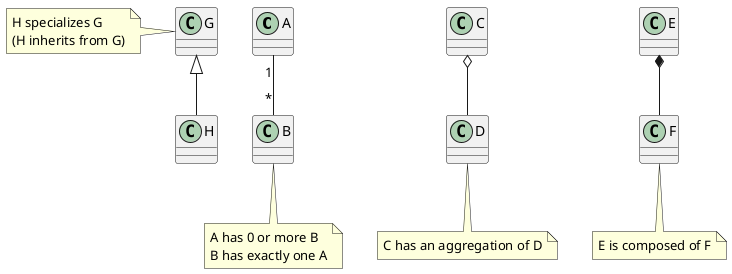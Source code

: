 @startuml

A "1"--"*" B
note bottom
A has 0 or more B
B has exactly one A
end note
Class H extends G{
}
note left
H specializes G
(H inherits from G)
end note
C o-- D
note bottom
C has an aggregation of D
end note
E *-- F
note bottom
E is composed of F
end note

@enduml
